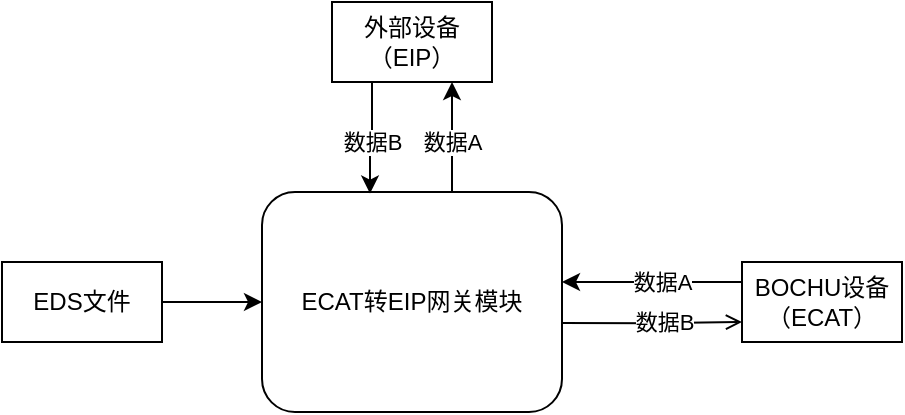 <mxfile version="28.1.2">
  <diagram name="第 1 页" id="_kHPOiAsu_9qg8WLfcpe">
    <mxGraphModel dx="679" dy="374" grid="1" gridSize="10" guides="1" tooltips="1" connect="1" arrows="1" fold="1" page="1" pageScale="1" pageWidth="827" pageHeight="1169" math="0" shadow="0">
      <root>
        <mxCell id="0" />
        <mxCell id="1" parent="0" />
        <mxCell id="5vPeRdvtAIs2TRPb70oM-1" style="edgeStyle=orthogonalEdgeStyle;rounded=0;orthogonalLoop=1;jettySize=auto;html=1;exitX=1;exitY=0.5;exitDx=0;exitDy=0;entryX=0;entryY=0.5;entryDx=0;entryDy=0;" edge="1" parent="1" source="5vPeRdvtAIs2TRPb70oM-2" target="5vPeRdvtAIs2TRPb70oM-5">
          <mxGeometry relative="1" as="geometry" />
        </mxCell>
        <mxCell id="5vPeRdvtAIs2TRPb70oM-2" value="EDS文件" style="rounded=0;whiteSpace=wrap;html=1;" vertex="1" parent="1">
          <mxGeometry x="200" y="290" width="80" height="40" as="geometry" />
        </mxCell>
        <mxCell id="5vPeRdvtAIs2TRPb70oM-3" style="edgeStyle=orthogonalEdgeStyle;rounded=0;orthogonalLoop=1;jettySize=auto;html=1;exitX=0.75;exitY=0;exitDx=0;exitDy=0;entryX=0.75;entryY=1;entryDx=0;entryDy=0;" edge="1" parent="1" source="5vPeRdvtAIs2TRPb70oM-5" target="5vPeRdvtAIs2TRPb70oM-9">
          <mxGeometry relative="1" as="geometry">
            <Array as="points">
              <mxPoint x="425" y="255" />
            </Array>
          </mxGeometry>
        </mxCell>
        <mxCell id="5vPeRdvtAIs2TRPb70oM-4" value="数据A" style="edgeLabel;html=1;align=center;verticalAlign=middle;resizable=0;points=[];" vertex="1" connectable="0" parent="5vPeRdvtAIs2TRPb70oM-3">
          <mxGeometry x="0.249" relative="1" as="geometry">
            <mxPoint y="3" as="offset" />
          </mxGeometry>
        </mxCell>
        <mxCell id="5vPeRdvtAIs2TRPb70oM-5" value="ECAT转EIP网关模块" style="rounded=1;whiteSpace=wrap;html=1;" vertex="1" parent="1">
          <mxGeometry x="330" y="255" width="150" height="110" as="geometry" />
        </mxCell>
        <mxCell id="5vPeRdvtAIs2TRPb70oM-6" style="edgeStyle=orthogonalEdgeStyle;rounded=0;orthogonalLoop=1;jettySize=auto;html=1;" edge="1" parent="1">
          <mxGeometry relative="1" as="geometry">
            <mxPoint x="570" y="300" as="sourcePoint" />
            <mxPoint x="480" y="300" as="targetPoint" />
          </mxGeometry>
        </mxCell>
        <mxCell id="5vPeRdvtAIs2TRPb70oM-7" value="数据A" style="edgeLabel;html=1;align=center;verticalAlign=middle;resizable=0;points=[];" vertex="1" connectable="0" parent="5vPeRdvtAIs2TRPb70oM-6">
          <mxGeometry x="-0.106" relative="1" as="geometry">
            <mxPoint as="offset" />
          </mxGeometry>
        </mxCell>
        <mxCell id="5vPeRdvtAIs2TRPb70oM-8" value="BOCHU设备&lt;div&gt;（ECAT）&lt;/div&gt;" style="rounded=0;whiteSpace=wrap;html=1;" vertex="1" parent="1">
          <mxGeometry x="570" y="290" width="80" height="40" as="geometry" />
        </mxCell>
        <mxCell id="5vPeRdvtAIs2TRPb70oM-9" value="外部设备&lt;div&gt;（EIP）&lt;/div&gt;" style="rounded=0;whiteSpace=wrap;html=1;" vertex="1" parent="1">
          <mxGeometry x="365" y="160" width="80" height="40" as="geometry" />
        </mxCell>
        <mxCell id="5vPeRdvtAIs2TRPb70oM-10" style="edgeStyle=orthogonalEdgeStyle;rounded=0;orthogonalLoop=1;jettySize=auto;html=1;exitX=0.25;exitY=1;exitDx=0;exitDy=0;entryX=0.36;entryY=0.007;entryDx=0;entryDy=0;entryPerimeter=0;" edge="1" parent="1" source="5vPeRdvtAIs2TRPb70oM-9" target="5vPeRdvtAIs2TRPb70oM-5">
          <mxGeometry relative="1" as="geometry" />
        </mxCell>
        <mxCell id="5vPeRdvtAIs2TRPb70oM-11" value="数据B" style="edgeLabel;html=1;align=center;verticalAlign=middle;resizable=0;points=[];" vertex="1" connectable="0" parent="5vPeRdvtAIs2TRPb70oM-10">
          <mxGeometry x="-0.057" relative="1" as="geometry">
            <mxPoint y="3" as="offset" />
          </mxGeometry>
        </mxCell>
        <mxCell id="5vPeRdvtAIs2TRPb70oM-12" style="edgeStyle=orthogonalEdgeStyle;rounded=0;orthogonalLoop=1;jettySize=auto;html=1;exitX=1.002;exitY=0.596;exitDx=0;exitDy=0;endArrow=open;endFill=0;exitPerimeter=0;entryX=0;entryY=0.75;entryDx=0;entryDy=0;" edge="1" parent="1" source="5vPeRdvtAIs2TRPb70oM-5" target="5vPeRdvtAIs2TRPb70oM-8">
          <mxGeometry relative="1" as="geometry">
            <mxPoint x="530" y="350" as="targetPoint" />
          </mxGeometry>
        </mxCell>
        <mxCell id="5vPeRdvtAIs2TRPb70oM-13" value="数据B" style="edgeLabel;html=1;align=center;verticalAlign=middle;resizable=0;points=[];" vertex="1" connectable="0" parent="5vPeRdvtAIs2TRPb70oM-12">
          <mxGeometry x="-0.116" y="2" relative="1" as="geometry">
            <mxPoint x="10" y="1" as="offset" />
          </mxGeometry>
        </mxCell>
      </root>
    </mxGraphModel>
  </diagram>
</mxfile>
